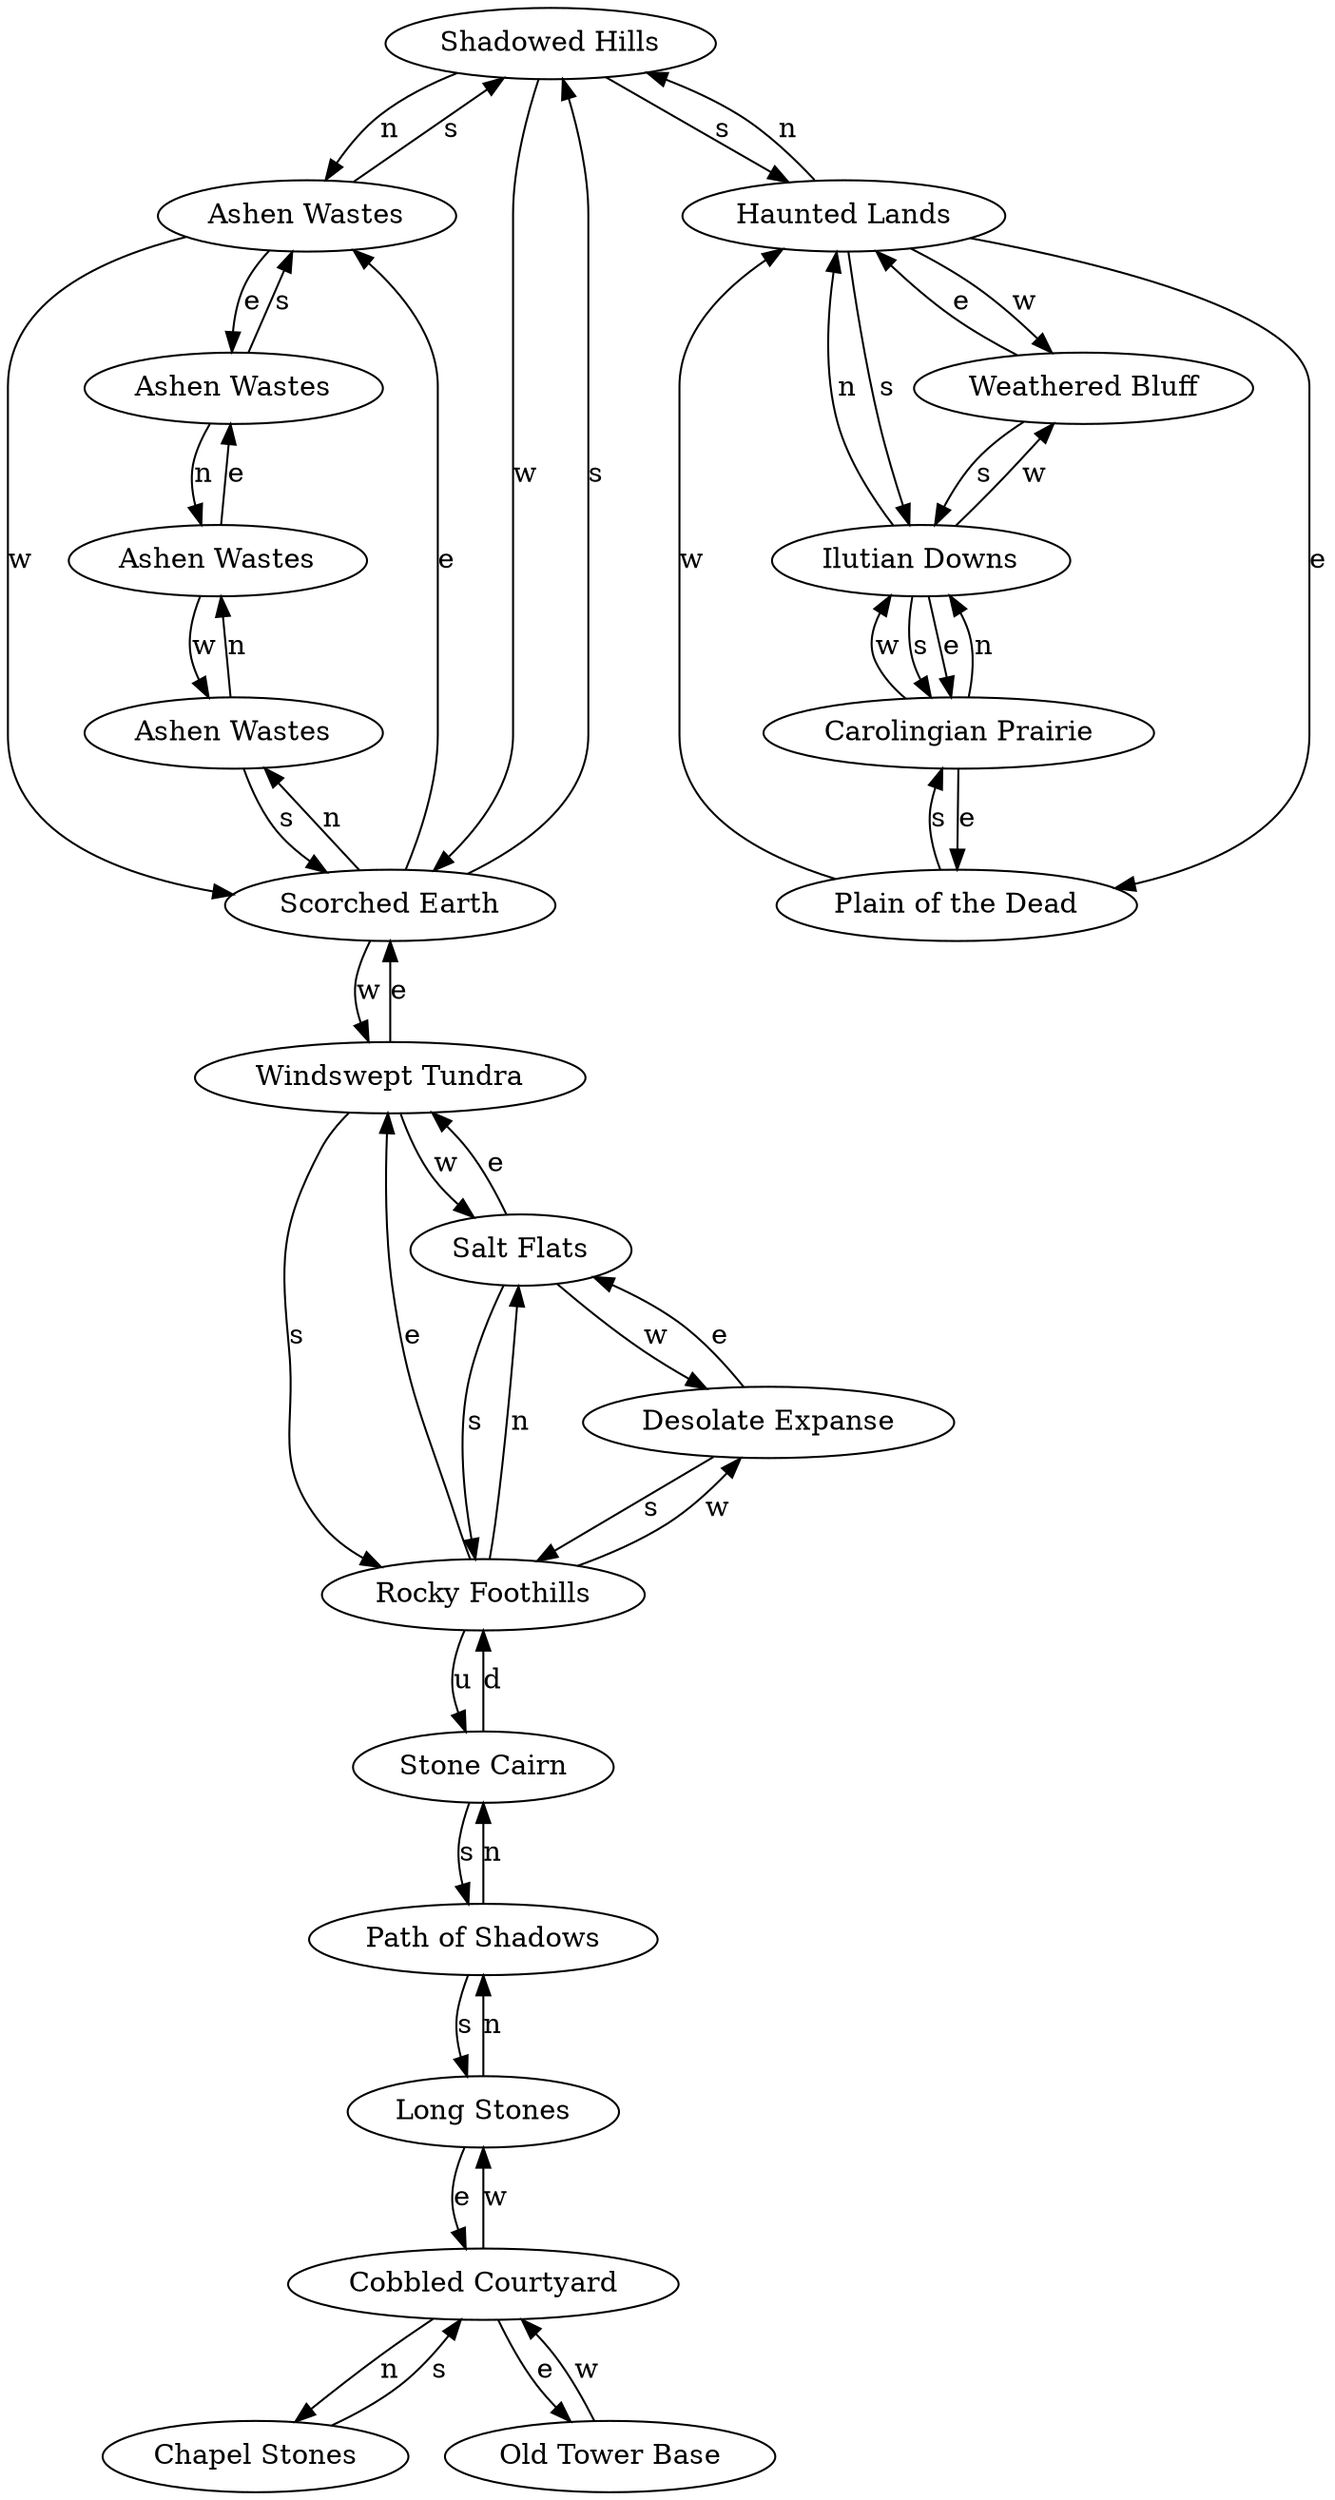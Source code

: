 digraph monster {
room_81 [label="Shadowed Hills"];
room_81 -> room_208 [label="n"];
room_81 -> room_439 [label="s"];
room_81 -> room_207 [label="w"];
room_202 [label="Desolate Expanse"];
room_202 -> room_206 [label="s"];
room_202 -> room_203 [label="e"];
room_203 [label="Salt Flats"];
room_203 -> room_206 [label="s"];
room_203 -> room_204 [label="e"];
room_203 -> room_202 [label="w"];
room_204 [label="Windswept Tundra"];
room_204 -> room_206 [label="s"];
room_204 -> room_207 [label="e"];
room_204 -> room_203 [label="w"];
room_206 [label="Rocky Foothills"];
room_206 -> room_203 [label="n"];
room_206 -> room_204 [label="e"];
room_206 -> room_202 [label="w"];
room_206 -> room_560 [label="u"];
room_207 [label="Scorched Earth"];
room_207 -> room_209 [label="n"];
room_207 -> room_81 [label="s"];
room_207 -> room_208 [label="e"];
room_207 -> room_204 [label="w"];
room_208 [label="Ashen Wastes"];
room_208 -> room_81 [label="s"];
room_208 -> room_210 [label="e"];
room_208 -> room_207 [label="w"];
room_209 [label="Ashen Wastes"];
room_209 -> room_211 [label="n"];
room_209 -> room_207 [label="s"];
room_210 [label="Ashen Wastes"];
room_210 -> room_211 [label="n"];
room_210 -> room_208 [label="s"];
room_211 [label="Ashen Wastes"];
room_211 -> room_210 [label="e"];
room_211 -> room_209 [label="w"];
room_439 [label="Haunted Lands"];
room_439 -> room_81 [label="n"];
room_439 -> room_444 [label="s"];
room_439 -> room_440 [label="e"];
room_439 -> room_443 [label="w"];
room_440 [label="Plain of the Dead"];
room_440 -> room_445 [label="s"];
room_440 -> room_439 [label="w"];
room_443 [label="Weathered Bluff"];
room_443 -> room_444 [label="s"];
room_443 -> room_439 [label="e"];
room_444 [label="Ilutian Downs"];
room_444 -> room_439 [label="n"];
room_444 -> room_445 [label="s"];
room_444 -> room_445 [label="e"];
room_444 -> room_443 [label="w"];
room_445 [label="Carolingian Prairie"];
room_445 -> room_444 [label="n"];
room_445 -> room_440 [label="e"];
room_445 -> room_444 [label="w"];
room_559 [label="Path of Shadows"];
room_559 -> room_560 [label="n"];
room_559 -> room_613 [label="s"];
room_560 [label="Stone Cairn"];
room_560 -> room_559 [label="s"];
room_560 -> room_206 [label="d"];
room_613 [label="Long Stones"];
room_613 -> room_559 [label="n"];
room_613 -> room_614 [label="e"];
room_614 [label="Cobbled Courtyard"];
room_614 -> room_615 [label="n"];
room_614 -> room_616 [label="e"];
room_614 -> room_613 [label="w"];
room_615 [label="Chapel Stones"];
room_615 -> room_614 [label="s"];
room_616 [label="Old Tower Base"];
room_616 -> room_614 [label="w"];
}
